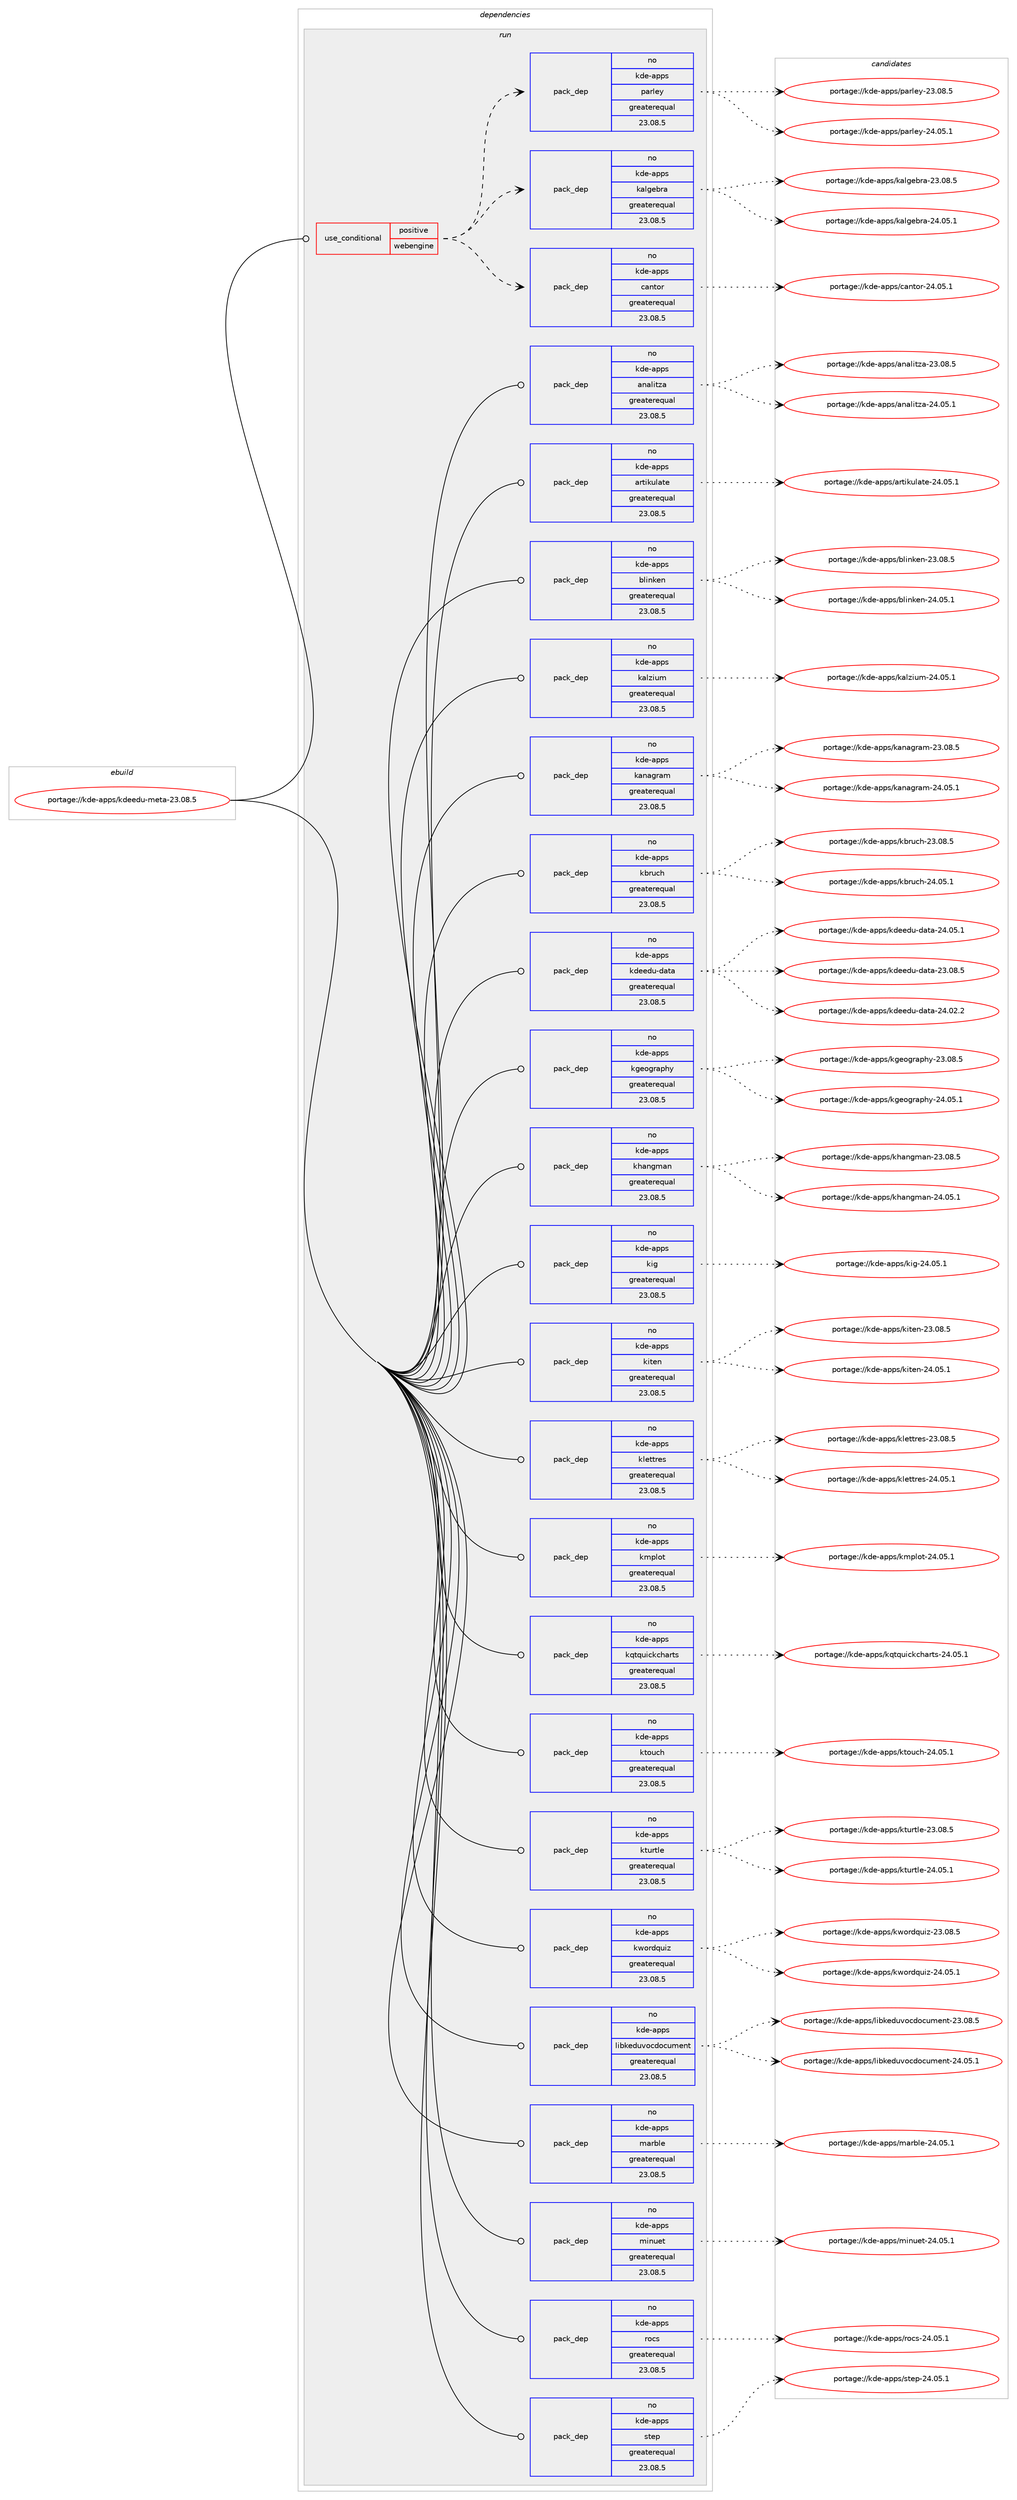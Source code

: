digraph prolog {

# *************
# Graph options
# *************

newrank=true;
concentrate=true;
compound=true;
graph [rankdir=LR,fontname=Helvetica,fontsize=10,ranksep=1.5];#, ranksep=2.5, nodesep=0.2];
edge  [arrowhead=vee];
node  [fontname=Helvetica,fontsize=10];

# **********
# The ebuild
# **********

subgraph cluster_leftcol {
color=gray;
rank=same;
label=<<i>ebuild</i>>;
id [label="portage://kde-apps/kdeedu-meta-23.08.5", color=red, width=4, href="../kde-apps/kdeedu-meta-23.08.5.svg"];
}

# ****************
# The dependencies
# ****************

subgraph cluster_midcol {
color=gray;
label=<<i>dependencies</i>>;
subgraph cluster_compile {
fillcolor="#eeeeee";
style=filled;
label=<<i>compile</i>>;
}
subgraph cluster_compileandrun {
fillcolor="#eeeeee";
style=filled;
label=<<i>compile and run</i>>;
}
subgraph cluster_run {
fillcolor="#eeeeee";
style=filled;
label=<<i>run</i>>;
subgraph cond65575 {
dependency126790 [label=<<TABLE BORDER="0" CELLBORDER="1" CELLSPACING="0" CELLPADDING="4"><TR><TD ROWSPAN="3" CELLPADDING="10">use_conditional</TD></TR><TR><TD>positive</TD></TR><TR><TD>webengine</TD></TR></TABLE>>, shape=none, color=red];
subgraph pack59478 {
dependency126791 [label=<<TABLE BORDER="0" CELLBORDER="1" CELLSPACING="0" CELLPADDING="4" WIDTH="220"><TR><TD ROWSPAN="6" CELLPADDING="30">pack_dep</TD></TR><TR><TD WIDTH="110">no</TD></TR><TR><TD>kde-apps</TD></TR><TR><TD>cantor</TD></TR><TR><TD>greaterequal</TD></TR><TR><TD>23.08.5</TD></TR></TABLE>>, shape=none, color=blue];
}
dependency126790:e -> dependency126791:w [weight=20,style="dashed",arrowhead="vee"];
subgraph pack59479 {
dependency126792 [label=<<TABLE BORDER="0" CELLBORDER="1" CELLSPACING="0" CELLPADDING="4" WIDTH="220"><TR><TD ROWSPAN="6" CELLPADDING="30">pack_dep</TD></TR><TR><TD WIDTH="110">no</TD></TR><TR><TD>kde-apps</TD></TR><TR><TD>kalgebra</TD></TR><TR><TD>greaterequal</TD></TR><TR><TD>23.08.5</TD></TR></TABLE>>, shape=none, color=blue];
}
dependency126790:e -> dependency126792:w [weight=20,style="dashed",arrowhead="vee"];
subgraph pack59480 {
dependency126793 [label=<<TABLE BORDER="0" CELLBORDER="1" CELLSPACING="0" CELLPADDING="4" WIDTH="220"><TR><TD ROWSPAN="6" CELLPADDING="30">pack_dep</TD></TR><TR><TD WIDTH="110">no</TD></TR><TR><TD>kde-apps</TD></TR><TR><TD>parley</TD></TR><TR><TD>greaterequal</TD></TR><TR><TD>23.08.5</TD></TR></TABLE>>, shape=none, color=blue];
}
dependency126790:e -> dependency126793:w [weight=20,style="dashed",arrowhead="vee"];
}
id:e -> dependency126790:w [weight=20,style="solid",arrowhead="odot"];
subgraph pack59481 {
dependency126794 [label=<<TABLE BORDER="0" CELLBORDER="1" CELLSPACING="0" CELLPADDING="4" WIDTH="220"><TR><TD ROWSPAN="6" CELLPADDING="30">pack_dep</TD></TR><TR><TD WIDTH="110">no</TD></TR><TR><TD>kde-apps</TD></TR><TR><TD>analitza</TD></TR><TR><TD>greaterequal</TD></TR><TR><TD>23.08.5</TD></TR></TABLE>>, shape=none, color=blue];
}
id:e -> dependency126794:w [weight=20,style="solid",arrowhead="odot"];
subgraph pack59482 {
dependency126795 [label=<<TABLE BORDER="0" CELLBORDER="1" CELLSPACING="0" CELLPADDING="4" WIDTH="220"><TR><TD ROWSPAN="6" CELLPADDING="30">pack_dep</TD></TR><TR><TD WIDTH="110">no</TD></TR><TR><TD>kde-apps</TD></TR><TR><TD>artikulate</TD></TR><TR><TD>greaterequal</TD></TR><TR><TD>23.08.5</TD></TR></TABLE>>, shape=none, color=blue];
}
id:e -> dependency126795:w [weight=20,style="solid",arrowhead="odot"];
subgraph pack59483 {
dependency126796 [label=<<TABLE BORDER="0" CELLBORDER="1" CELLSPACING="0" CELLPADDING="4" WIDTH="220"><TR><TD ROWSPAN="6" CELLPADDING="30">pack_dep</TD></TR><TR><TD WIDTH="110">no</TD></TR><TR><TD>kde-apps</TD></TR><TR><TD>blinken</TD></TR><TR><TD>greaterequal</TD></TR><TR><TD>23.08.5</TD></TR></TABLE>>, shape=none, color=blue];
}
id:e -> dependency126796:w [weight=20,style="solid",arrowhead="odot"];
subgraph pack59484 {
dependency126797 [label=<<TABLE BORDER="0" CELLBORDER="1" CELLSPACING="0" CELLPADDING="4" WIDTH="220"><TR><TD ROWSPAN="6" CELLPADDING="30">pack_dep</TD></TR><TR><TD WIDTH="110">no</TD></TR><TR><TD>kde-apps</TD></TR><TR><TD>kalzium</TD></TR><TR><TD>greaterequal</TD></TR><TR><TD>23.08.5</TD></TR></TABLE>>, shape=none, color=blue];
}
id:e -> dependency126797:w [weight=20,style="solid",arrowhead="odot"];
subgraph pack59485 {
dependency126798 [label=<<TABLE BORDER="0" CELLBORDER="1" CELLSPACING="0" CELLPADDING="4" WIDTH="220"><TR><TD ROWSPAN="6" CELLPADDING="30">pack_dep</TD></TR><TR><TD WIDTH="110">no</TD></TR><TR><TD>kde-apps</TD></TR><TR><TD>kanagram</TD></TR><TR><TD>greaterequal</TD></TR><TR><TD>23.08.5</TD></TR></TABLE>>, shape=none, color=blue];
}
id:e -> dependency126798:w [weight=20,style="solid",arrowhead="odot"];
subgraph pack59486 {
dependency126799 [label=<<TABLE BORDER="0" CELLBORDER="1" CELLSPACING="0" CELLPADDING="4" WIDTH="220"><TR><TD ROWSPAN="6" CELLPADDING="30">pack_dep</TD></TR><TR><TD WIDTH="110">no</TD></TR><TR><TD>kde-apps</TD></TR><TR><TD>kbruch</TD></TR><TR><TD>greaterequal</TD></TR><TR><TD>23.08.5</TD></TR></TABLE>>, shape=none, color=blue];
}
id:e -> dependency126799:w [weight=20,style="solid",arrowhead="odot"];
subgraph pack59487 {
dependency126800 [label=<<TABLE BORDER="0" CELLBORDER="1" CELLSPACING="0" CELLPADDING="4" WIDTH="220"><TR><TD ROWSPAN="6" CELLPADDING="30">pack_dep</TD></TR><TR><TD WIDTH="110">no</TD></TR><TR><TD>kde-apps</TD></TR><TR><TD>kdeedu-data</TD></TR><TR><TD>greaterequal</TD></TR><TR><TD>23.08.5</TD></TR></TABLE>>, shape=none, color=blue];
}
id:e -> dependency126800:w [weight=20,style="solid",arrowhead="odot"];
subgraph pack59488 {
dependency126801 [label=<<TABLE BORDER="0" CELLBORDER="1" CELLSPACING="0" CELLPADDING="4" WIDTH="220"><TR><TD ROWSPAN="6" CELLPADDING="30">pack_dep</TD></TR><TR><TD WIDTH="110">no</TD></TR><TR><TD>kde-apps</TD></TR><TR><TD>kgeography</TD></TR><TR><TD>greaterequal</TD></TR><TR><TD>23.08.5</TD></TR></TABLE>>, shape=none, color=blue];
}
id:e -> dependency126801:w [weight=20,style="solid",arrowhead="odot"];
subgraph pack59489 {
dependency126802 [label=<<TABLE BORDER="0" CELLBORDER="1" CELLSPACING="0" CELLPADDING="4" WIDTH="220"><TR><TD ROWSPAN="6" CELLPADDING="30">pack_dep</TD></TR><TR><TD WIDTH="110">no</TD></TR><TR><TD>kde-apps</TD></TR><TR><TD>khangman</TD></TR><TR><TD>greaterequal</TD></TR><TR><TD>23.08.5</TD></TR></TABLE>>, shape=none, color=blue];
}
id:e -> dependency126802:w [weight=20,style="solid",arrowhead="odot"];
subgraph pack59490 {
dependency126803 [label=<<TABLE BORDER="0" CELLBORDER="1" CELLSPACING="0" CELLPADDING="4" WIDTH="220"><TR><TD ROWSPAN="6" CELLPADDING="30">pack_dep</TD></TR><TR><TD WIDTH="110">no</TD></TR><TR><TD>kde-apps</TD></TR><TR><TD>kig</TD></TR><TR><TD>greaterequal</TD></TR><TR><TD>23.08.5</TD></TR></TABLE>>, shape=none, color=blue];
}
id:e -> dependency126803:w [weight=20,style="solid",arrowhead="odot"];
subgraph pack59491 {
dependency126804 [label=<<TABLE BORDER="0" CELLBORDER="1" CELLSPACING="0" CELLPADDING="4" WIDTH="220"><TR><TD ROWSPAN="6" CELLPADDING="30">pack_dep</TD></TR><TR><TD WIDTH="110">no</TD></TR><TR><TD>kde-apps</TD></TR><TR><TD>kiten</TD></TR><TR><TD>greaterequal</TD></TR><TR><TD>23.08.5</TD></TR></TABLE>>, shape=none, color=blue];
}
id:e -> dependency126804:w [weight=20,style="solid",arrowhead="odot"];
subgraph pack59492 {
dependency126805 [label=<<TABLE BORDER="0" CELLBORDER="1" CELLSPACING="0" CELLPADDING="4" WIDTH="220"><TR><TD ROWSPAN="6" CELLPADDING="30">pack_dep</TD></TR><TR><TD WIDTH="110">no</TD></TR><TR><TD>kde-apps</TD></TR><TR><TD>klettres</TD></TR><TR><TD>greaterequal</TD></TR><TR><TD>23.08.5</TD></TR></TABLE>>, shape=none, color=blue];
}
id:e -> dependency126805:w [weight=20,style="solid",arrowhead="odot"];
subgraph pack59493 {
dependency126806 [label=<<TABLE BORDER="0" CELLBORDER="1" CELLSPACING="0" CELLPADDING="4" WIDTH="220"><TR><TD ROWSPAN="6" CELLPADDING="30">pack_dep</TD></TR><TR><TD WIDTH="110">no</TD></TR><TR><TD>kde-apps</TD></TR><TR><TD>kmplot</TD></TR><TR><TD>greaterequal</TD></TR><TR><TD>23.08.5</TD></TR></TABLE>>, shape=none, color=blue];
}
id:e -> dependency126806:w [weight=20,style="solid",arrowhead="odot"];
subgraph pack59494 {
dependency126807 [label=<<TABLE BORDER="0" CELLBORDER="1" CELLSPACING="0" CELLPADDING="4" WIDTH="220"><TR><TD ROWSPAN="6" CELLPADDING="30">pack_dep</TD></TR><TR><TD WIDTH="110">no</TD></TR><TR><TD>kde-apps</TD></TR><TR><TD>kqtquickcharts</TD></TR><TR><TD>greaterequal</TD></TR><TR><TD>23.08.5</TD></TR></TABLE>>, shape=none, color=blue];
}
id:e -> dependency126807:w [weight=20,style="solid",arrowhead="odot"];
subgraph pack59495 {
dependency126808 [label=<<TABLE BORDER="0" CELLBORDER="1" CELLSPACING="0" CELLPADDING="4" WIDTH="220"><TR><TD ROWSPAN="6" CELLPADDING="30">pack_dep</TD></TR><TR><TD WIDTH="110">no</TD></TR><TR><TD>kde-apps</TD></TR><TR><TD>ktouch</TD></TR><TR><TD>greaterequal</TD></TR><TR><TD>23.08.5</TD></TR></TABLE>>, shape=none, color=blue];
}
id:e -> dependency126808:w [weight=20,style="solid",arrowhead="odot"];
subgraph pack59496 {
dependency126809 [label=<<TABLE BORDER="0" CELLBORDER="1" CELLSPACING="0" CELLPADDING="4" WIDTH="220"><TR><TD ROWSPAN="6" CELLPADDING="30">pack_dep</TD></TR><TR><TD WIDTH="110">no</TD></TR><TR><TD>kde-apps</TD></TR><TR><TD>kturtle</TD></TR><TR><TD>greaterequal</TD></TR><TR><TD>23.08.5</TD></TR></TABLE>>, shape=none, color=blue];
}
id:e -> dependency126809:w [weight=20,style="solid",arrowhead="odot"];
subgraph pack59497 {
dependency126810 [label=<<TABLE BORDER="0" CELLBORDER="1" CELLSPACING="0" CELLPADDING="4" WIDTH="220"><TR><TD ROWSPAN="6" CELLPADDING="30">pack_dep</TD></TR><TR><TD WIDTH="110">no</TD></TR><TR><TD>kde-apps</TD></TR><TR><TD>kwordquiz</TD></TR><TR><TD>greaterequal</TD></TR><TR><TD>23.08.5</TD></TR></TABLE>>, shape=none, color=blue];
}
id:e -> dependency126810:w [weight=20,style="solid",arrowhead="odot"];
subgraph pack59498 {
dependency126811 [label=<<TABLE BORDER="0" CELLBORDER="1" CELLSPACING="0" CELLPADDING="4" WIDTH="220"><TR><TD ROWSPAN="6" CELLPADDING="30">pack_dep</TD></TR><TR><TD WIDTH="110">no</TD></TR><TR><TD>kde-apps</TD></TR><TR><TD>libkeduvocdocument</TD></TR><TR><TD>greaterequal</TD></TR><TR><TD>23.08.5</TD></TR></TABLE>>, shape=none, color=blue];
}
id:e -> dependency126811:w [weight=20,style="solid",arrowhead="odot"];
subgraph pack59499 {
dependency126812 [label=<<TABLE BORDER="0" CELLBORDER="1" CELLSPACING="0" CELLPADDING="4" WIDTH="220"><TR><TD ROWSPAN="6" CELLPADDING="30">pack_dep</TD></TR><TR><TD WIDTH="110">no</TD></TR><TR><TD>kde-apps</TD></TR><TR><TD>marble</TD></TR><TR><TD>greaterequal</TD></TR><TR><TD>23.08.5</TD></TR></TABLE>>, shape=none, color=blue];
}
id:e -> dependency126812:w [weight=20,style="solid",arrowhead="odot"];
subgraph pack59500 {
dependency126813 [label=<<TABLE BORDER="0" CELLBORDER="1" CELLSPACING="0" CELLPADDING="4" WIDTH="220"><TR><TD ROWSPAN="6" CELLPADDING="30">pack_dep</TD></TR><TR><TD WIDTH="110">no</TD></TR><TR><TD>kde-apps</TD></TR><TR><TD>minuet</TD></TR><TR><TD>greaterequal</TD></TR><TR><TD>23.08.5</TD></TR></TABLE>>, shape=none, color=blue];
}
id:e -> dependency126813:w [weight=20,style="solid",arrowhead="odot"];
subgraph pack59501 {
dependency126814 [label=<<TABLE BORDER="0" CELLBORDER="1" CELLSPACING="0" CELLPADDING="4" WIDTH="220"><TR><TD ROWSPAN="6" CELLPADDING="30">pack_dep</TD></TR><TR><TD WIDTH="110">no</TD></TR><TR><TD>kde-apps</TD></TR><TR><TD>rocs</TD></TR><TR><TD>greaterequal</TD></TR><TR><TD>23.08.5</TD></TR></TABLE>>, shape=none, color=blue];
}
id:e -> dependency126814:w [weight=20,style="solid",arrowhead="odot"];
subgraph pack59502 {
dependency126815 [label=<<TABLE BORDER="0" CELLBORDER="1" CELLSPACING="0" CELLPADDING="4" WIDTH="220"><TR><TD ROWSPAN="6" CELLPADDING="30">pack_dep</TD></TR><TR><TD WIDTH="110">no</TD></TR><TR><TD>kde-apps</TD></TR><TR><TD>step</TD></TR><TR><TD>greaterequal</TD></TR><TR><TD>23.08.5</TD></TR></TABLE>>, shape=none, color=blue];
}
id:e -> dependency126815:w [weight=20,style="solid",arrowhead="odot"];
}
}

# **************
# The candidates
# **************

subgraph cluster_choices {
rank=same;
color=gray;
label=<<i>candidates</i>>;

subgraph choice59478 {
color=black;
nodesep=1;
choice10710010145971121121154799971101161111144550524648534649 [label="portage://kde-apps/cantor-24.05.1", color=red, width=4,href="../kde-apps/cantor-24.05.1.svg"];
dependency126791:e -> choice10710010145971121121154799971101161111144550524648534649:w [style=dotted,weight="100"];
}
subgraph choice59479 {
color=black;
nodesep=1;
choice1071001014597112112115471079710810310198114974550514648564653 [label="portage://kde-apps/kalgebra-23.08.5", color=red, width=4,href="../kde-apps/kalgebra-23.08.5.svg"];
choice1071001014597112112115471079710810310198114974550524648534649 [label="portage://kde-apps/kalgebra-24.05.1", color=red, width=4,href="../kde-apps/kalgebra-24.05.1.svg"];
dependency126792:e -> choice1071001014597112112115471079710810310198114974550514648564653:w [style=dotted,weight="100"];
dependency126792:e -> choice1071001014597112112115471079710810310198114974550524648534649:w [style=dotted,weight="100"];
}
subgraph choice59480 {
color=black;
nodesep=1;
choice107100101459711211211547112971141081011214550514648564653 [label="portage://kde-apps/parley-23.08.5", color=red, width=4,href="../kde-apps/parley-23.08.5.svg"];
choice107100101459711211211547112971141081011214550524648534649 [label="portage://kde-apps/parley-24.05.1", color=red, width=4,href="../kde-apps/parley-24.05.1.svg"];
dependency126793:e -> choice107100101459711211211547112971141081011214550514648564653:w [style=dotted,weight="100"];
dependency126793:e -> choice107100101459711211211547112971141081011214550524648534649:w [style=dotted,weight="100"];
}
subgraph choice59481 {
color=black;
nodesep=1;
choice1071001014597112112115479711097108105116122974550514648564653 [label="portage://kde-apps/analitza-23.08.5", color=red, width=4,href="../kde-apps/analitza-23.08.5.svg"];
choice1071001014597112112115479711097108105116122974550524648534649 [label="portage://kde-apps/analitza-24.05.1", color=red, width=4,href="../kde-apps/analitza-24.05.1.svg"];
dependency126794:e -> choice1071001014597112112115479711097108105116122974550514648564653:w [style=dotted,weight="100"];
dependency126794:e -> choice1071001014597112112115479711097108105116122974550524648534649:w [style=dotted,weight="100"];
}
subgraph choice59482 {
color=black;
nodesep=1;
choice10710010145971121121154797114116105107117108971161014550524648534649 [label="portage://kde-apps/artikulate-24.05.1", color=red, width=4,href="../kde-apps/artikulate-24.05.1.svg"];
dependency126795:e -> choice10710010145971121121154797114116105107117108971161014550524648534649:w [style=dotted,weight="100"];
}
subgraph choice59483 {
color=black;
nodesep=1;
choice107100101459711211211547981081051101071011104550514648564653 [label="portage://kde-apps/blinken-23.08.5", color=red, width=4,href="../kde-apps/blinken-23.08.5.svg"];
choice107100101459711211211547981081051101071011104550524648534649 [label="portage://kde-apps/blinken-24.05.1", color=red, width=4,href="../kde-apps/blinken-24.05.1.svg"];
dependency126796:e -> choice107100101459711211211547981081051101071011104550514648564653:w [style=dotted,weight="100"];
dependency126796:e -> choice107100101459711211211547981081051101071011104550524648534649:w [style=dotted,weight="100"];
}
subgraph choice59484 {
color=black;
nodesep=1;
choice107100101459711211211547107971081221051171094550524648534649 [label="portage://kde-apps/kalzium-24.05.1", color=red, width=4,href="../kde-apps/kalzium-24.05.1.svg"];
dependency126797:e -> choice107100101459711211211547107971081221051171094550524648534649:w [style=dotted,weight="100"];
}
subgraph choice59485 {
color=black;
nodesep=1;
choice1071001014597112112115471079711097103114971094550514648564653 [label="portage://kde-apps/kanagram-23.08.5", color=red, width=4,href="../kde-apps/kanagram-23.08.5.svg"];
choice1071001014597112112115471079711097103114971094550524648534649 [label="portage://kde-apps/kanagram-24.05.1", color=red, width=4,href="../kde-apps/kanagram-24.05.1.svg"];
dependency126798:e -> choice1071001014597112112115471079711097103114971094550514648564653:w [style=dotted,weight="100"];
dependency126798:e -> choice1071001014597112112115471079711097103114971094550524648534649:w [style=dotted,weight="100"];
}
subgraph choice59486 {
color=black;
nodesep=1;
choice10710010145971121121154710798114117991044550514648564653 [label="portage://kde-apps/kbruch-23.08.5", color=red, width=4,href="../kde-apps/kbruch-23.08.5.svg"];
choice10710010145971121121154710798114117991044550524648534649 [label="portage://kde-apps/kbruch-24.05.1", color=red, width=4,href="../kde-apps/kbruch-24.05.1.svg"];
dependency126799:e -> choice10710010145971121121154710798114117991044550514648564653:w [style=dotted,weight="100"];
dependency126799:e -> choice10710010145971121121154710798114117991044550524648534649:w [style=dotted,weight="100"];
}
subgraph choice59487 {
color=black;
nodesep=1;
choice1071001014597112112115471071001011011001174510097116974550514648564653 [label="portage://kde-apps/kdeedu-data-23.08.5", color=red, width=4,href="../kde-apps/kdeedu-data-23.08.5.svg"];
choice1071001014597112112115471071001011011001174510097116974550524648504650 [label="portage://kde-apps/kdeedu-data-24.02.2", color=red, width=4,href="../kde-apps/kdeedu-data-24.02.2.svg"];
choice1071001014597112112115471071001011011001174510097116974550524648534649 [label="portage://kde-apps/kdeedu-data-24.05.1", color=red, width=4,href="../kde-apps/kdeedu-data-24.05.1.svg"];
dependency126800:e -> choice1071001014597112112115471071001011011001174510097116974550514648564653:w [style=dotted,weight="100"];
dependency126800:e -> choice1071001014597112112115471071001011011001174510097116974550524648504650:w [style=dotted,weight="100"];
dependency126800:e -> choice1071001014597112112115471071001011011001174510097116974550524648534649:w [style=dotted,weight="100"];
}
subgraph choice59488 {
color=black;
nodesep=1;
choice107100101459711211211547107103101111103114971121041214550514648564653 [label="portage://kde-apps/kgeography-23.08.5", color=red, width=4,href="../kde-apps/kgeography-23.08.5.svg"];
choice107100101459711211211547107103101111103114971121041214550524648534649 [label="portage://kde-apps/kgeography-24.05.1", color=red, width=4,href="../kde-apps/kgeography-24.05.1.svg"];
dependency126801:e -> choice107100101459711211211547107103101111103114971121041214550514648564653:w [style=dotted,weight="100"];
dependency126801:e -> choice107100101459711211211547107103101111103114971121041214550524648534649:w [style=dotted,weight="100"];
}
subgraph choice59489 {
color=black;
nodesep=1;
choice10710010145971121121154710710497110103109971104550514648564653 [label="portage://kde-apps/khangman-23.08.5", color=red, width=4,href="../kde-apps/khangman-23.08.5.svg"];
choice10710010145971121121154710710497110103109971104550524648534649 [label="portage://kde-apps/khangman-24.05.1", color=red, width=4,href="../kde-apps/khangman-24.05.1.svg"];
dependency126802:e -> choice10710010145971121121154710710497110103109971104550514648564653:w [style=dotted,weight="100"];
dependency126802:e -> choice10710010145971121121154710710497110103109971104550524648534649:w [style=dotted,weight="100"];
}
subgraph choice59490 {
color=black;
nodesep=1;
choice1071001014597112112115471071051034550524648534649 [label="portage://kde-apps/kig-24.05.1", color=red, width=4,href="../kde-apps/kig-24.05.1.svg"];
dependency126803:e -> choice1071001014597112112115471071051034550524648534649:w [style=dotted,weight="100"];
}
subgraph choice59491 {
color=black;
nodesep=1;
choice1071001014597112112115471071051161011104550514648564653 [label="portage://kde-apps/kiten-23.08.5", color=red, width=4,href="../kde-apps/kiten-23.08.5.svg"];
choice1071001014597112112115471071051161011104550524648534649 [label="portage://kde-apps/kiten-24.05.1", color=red, width=4,href="../kde-apps/kiten-24.05.1.svg"];
dependency126804:e -> choice1071001014597112112115471071051161011104550514648564653:w [style=dotted,weight="100"];
dependency126804:e -> choice1071001014597112112115471071051161011104550524648534649:w [style=dotted,weight="100"];
}
subgraph choice59492 {
color=black;
nodesep=1;
choice1071001014597112112115471071081011161161141011154550514648564653 [label="portage://kde-apps/klettres-23.08.5", color=red, width=4,href="../kde-apps/klettres-23.08.5.svg"];
choice1071001014597112112115471071081011161161141011154550524648534649 [label="portage://kde-apps/klettres-24.05.1", color=red, width=4,href="../kde-apps/klettres-24.05.1.svg"];
dependency126805:e -> choice1071001014597112112115471071081011161161141011154550514648564653:w [style=dotted,weight="100"];
dependency126805:e -> choice1071001014597112112115471071081011161161141011154550524648534649:w [style=dotted,weight="100"];
}
subgraph choice59493 {
color=black;
nodesep=1;
choice1071001014597112112115471071091121081111164550524648534649 [label="portage://kde-apps/kmplot-24.05.1", color=red, width=4,href="../kde-apps/kmplot-24.05.1.svg"];
dependency126806:e -> choice1071001014597112112115471071091121081111164550524648534649:w [style=dotted,weight="100"];
}
subgraph choice59494 {
color=black;
nodesep=1;
choice1071001014597112112115471071131161131171059910799104971141161154550524648534649 [label="portage://kde-apps/kqtquickcharts-24.05.1", color=red, width=4,href="../kde-apps/kqtquickcharts-24.05.1.svg"];
dependency126807:e -> choice1071001014597112112115471071131161131171059910799104971141161154550524648534649:w [style=dotted,weight="100"];
}
subgraph choice59495 {
color=black;
nodesep=1;
choice107100101459711211211547107116111117991044550524648534649 [label="portage://kde-apps/ktouch-24.05.1", color=red, width=4,href="../kde-apps/ktouch-24.05.1.svg"];
dependency126808:e -> choice107100101459711211211547107116111117991044550524648534649:w [style=dotted,weight="100"];
}
subgraph choice59496 {
color=black;
nodesep=1;
choice1071001014597112112115471071161171141161081014550514648564653 [label="portage://kde-apps/kturtle-23.08.5", color=red, width=4,href="../kde-apps/kturtle-23.08.5.svg"];
choice1071001014597112112115471071161171141161081014550524648534649 [label="portage://kde-apps/kturtle-24.05.1", color=red, width=4,href="../kde-apps/kturtle-24.05.1.svg"];
dependency126809:e -> choice1071001014597112112115471071161171141161081014550514648564653:w [style=dotted,weight="100"];
dependency126809:e -> choice1071001014597112112115471071161171141161081014550524648534649:w [style=dotted,weight="100"];
}
subgraph choice59497 {
color=black;
nodesep=1;
choice1071001014597112112115471071191111141001131171051224550514648564653 [label="portage://kde-apps/kwordquiz-23.08.5", color=red, width=4,href="../kde-apps/kwordquiz-23.08.5.svg"];
choice1071001014597112112115471071191111141001131171051224550524648534649 [label="portage://kde-apps/kwordquiz-24.05.1", color=red, width=4,href="../kde-apps/kwordquiz-24.05.1.svg"];
dependency126810:e -> choice1071001014597112112115471071191111141001131171051224550514648564653:w [style=dotted,weight="100"];
dependency126810:e -> choice1071001014597112112115471071191111141001131171051224550524648534649:w [style=dotted,weight="100"];
}
subgraph choice59498 {
color=black;
nodesep=1;
choice1071001014597112112115471081059810710110011711811199100111991171091011101164550514648564653 [label="portage://kde-apps/libkeduvocdocument-23.08.5", color=red, width=4,href="../kde-apps/libkeduvocdocument-23.08.5.svg"];
choice1071001014597112112115471081059810710110011711811199100111991171091011101164550524648534649 [label="portage://kde-apps/libkeduvocdocument-24.05.1", color=red, width=4,href="../kde-apps/libkeduvocdocument-24.05.1.svg"];
dependency126811:e -> choice1071001014597112112115471081059810710110011711811199100111991171091011101164550514648564653:w [style=dotted,weight="100"];
dependency126811:e -> choice1071001014597112112115471081059810710110011711811199100111991171091011101164550524648534649:w [style=dotted,weight="100"];
}
subgraph choice59499 {
color=black;
nodesep=1;
choice10710010145971121121154710997114981081014550524648534649 [label="portage://kde-apps/marble-24.05.1", color=red, width=4,href="../kde-apps/marble-24.05.1.svg"];
dependency126812:e -> choice10710010145971121121154710997114981081014550524648534649:w [style=dotted,weight="100"];
}
subgraph choice59500 {
color=black;
nodesep=1;
choice1071001014597112112115471091051101171011164550524648534649 [label="portage://kde-apps/minuet-24.05.1", color=red, width=4,href="../kde-apps/minuet-24.05.1.svg"];
dependency126813:e -> choice1071001014597112112115471091051101171011164550524648534649:w [style=dotted,weight="100"];
}
subgraph choice59501 {
color=black;
nodesep=1;
choice107100101459711211211547114111991154550524648534649 [label="portage://kde-apps/rocs-24.05.1", color=red, width=4,href="../kde-apps/rocs-24.05.1.svg"];
dependency126814:e -> choice107100101459711211211547114111991154550524648534649:w [style=dotted,weight="100"];
}
subgraph choice59502 {
color=black;
nodesep=1;
choice1071001014597112112115471151161011124550524648534649 [label="portage://kde-apps/step-24.05.1", color=red, width=4,href="../kde-apps/step-24.05.1.svg"];
dependency126815:e -> choice1071001014597112112115471151161011124550524648534649:w [style=dotted,weight="100"];
}
}

}

